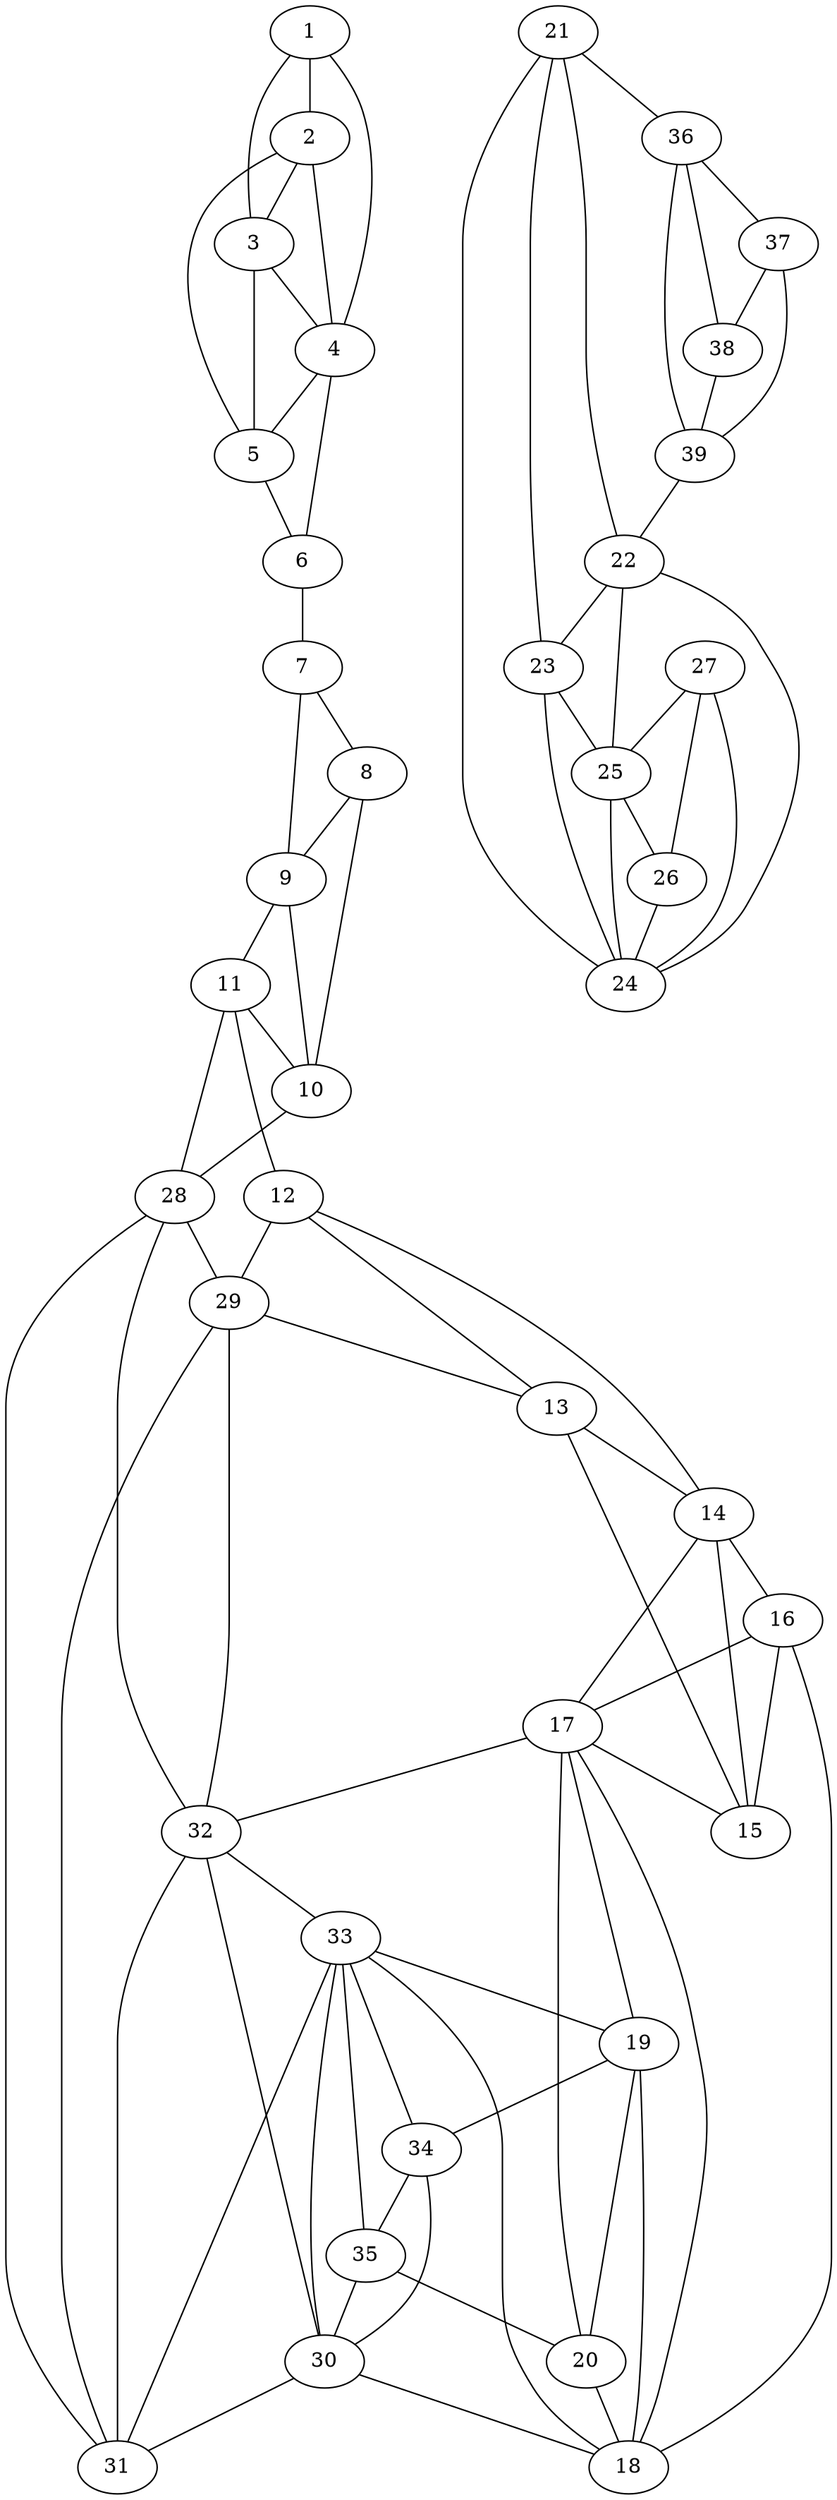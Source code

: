 graph pdb1fbv {
	1	 [aaLength=20,
		sequence=ILSRYEGKMETLGENEYFRV,
		type=0];
	2	 [aaLength=5,
		sequence=FMENL,
		type=0];
	1 -- 2	 [distance0="27.00557",
		frequency=1,
		type0=1];
	3	 [aaLength=20,
		sequence=TISLFKEGKERMYEENSQPR,
		type=0];
	1 -- 3	 [distance0="32.42227",
		frequency=1,
		type0=2];
	4	 [aaLength=7,
		sequence=LTKLSLI,
		type=0];
	1 -- 4	 [distance0="54.20936",
		frequency=1,
		type0=3];
	5	 [aaLength=25,
		sequence=FSHMLAELKGIFPSGLFQGDTFRIT,
		type=0];
	2 -- 5	 [distance0="41.29823",
		frequency=1,
		type0=3];
	2 -- 3	 [distance0="20.95524",
		distance1="6.0",
		frequency=2,
		type0=1,
		type1=4];
	3 -- 5	 [distance0="32.10777",
		frequency=1,
		type0=3];
	3 -- 4	 [distance0="23.80273",
		distance1="2.0",
		frequency=2,
		type0=2,
		type1=4];
	4 -- 2	 [distance0="42.14278",
		frequency=1,
		type0=3];
	4 -- 5	 [distance0="20.86142",
		distance1="0.0",
		frequency=2,
		type0=1,
		type1=5];
	6	 [aaLength=5,
		sequence=KADAA,
		type=0];
	5 -- 6	 [distance0="28.94578",
		distance1="0.0",
		frequency=2,
		type0=2,
		type1=5];
	6 -- 4	 [distance0="46.44532",
		frequency=1,
		type0=3];
	7	 [aaLength=25,
		sequence=RKAFGEKTIVPWKSFRQALHEVHPI,
		type=0];
	6 -- 7	 [distance0="16.37186",
		distance1="3.0",
		frequency=2,
		type0=1,
		type1=4];
	8	 [aaLength=4,
		sequence=SSGL,
		type=0];
	7 -- 8	 [distance0="32.77727",
		distance1="0.0",
		frequency=2,
		type0=2,
		type1=5];
	9	 [aaLength=5,
		sequence=AMALK,
		type=0];
	7 -- 9	 [distance0="33.67395",
		frequency=1,
		type0=3];
	8 -- 9	 [distance0="7.744806",
		distance1="1.0",
		frequency=2,
		type0=1,
		type1=4];
	10	 [aaLength=13,
		sequence=DLTCNDYISVFEF,
		type=0];
	8 -- 10	 [distance0="22.40457",
		frequency=1,
		type0=2];
	11	 [aaLength=12,
		sequence=FQPWSSLLRNWN,
		type=0];
	9 -- 11	 [distance0="33.5723",
		frequency=1,
		type0=3];
	10 -- 9	 [distance0="15.64622",
		frequency=1,
		type0=1];
	28	 [aaLength=3,
		sequence=TRL,
		type=1];
	10 -- 28	 [distance0="3.0",
		frequency=1,
		type0=4];
	11 -- 10	 [distance0="22.63579",
		frequency=1,
		type0=2];
	12	 [aaLength=13,
		sequence=VTHPGYMAFLTYD,
		type=0];
	11 -- 12	 [distance0="16.88966",
		distance1="3.0",
		frequency=2,
		type0=1,
		type1=4];
	13	 [aaLength=11,
		sequence=FIHKPGSYIFR,
		type=0];
	12 -- 13	 [distance0="26.56463",
		frequency=1,
		type0=2];
	14	 [aaLength=3,
		sequence=SCT,
		type=0];
	12 -- 14	 [distance0="36.86297",
		frequency=1,
		type0=3];
	29	 [aaLength=3,
		sequence=LQK,
		type=1];
	12 -- 29	 [distance0="5.0",
		frequency=1,
		type0=4];
	13 -- 14	 [distance0="14.0365",
		distance1="1.0",
		frequency=2,
		type0=1,
		type1=4];
	15	 [aaLength=10,
		sequence=RLGQWAIGYV,
		type=0];
	13 -- 15	 [distance0="20.11464",
		frequency=1,
		type0=2];
	14 -- 15	 [distance0="8.097459",
		distance1="0.0",
		frequency=2,
		type0=1,
		type1=5];
	16	 [aaLength=10,
		sequence=PHNKPLFQAL,
		type=0];
	14 -- 16	 [distance0="24.17103",
		frequency=1,
		type0=3];
	16 -- 15	 [distance0="20.18762",
		frequency=1,
		type0=2];
	17	 [aaLength=3,
		sequence=IDG,
		type=0];
	16 -- 17	 [distance0="14.76234",
		distance1="0.0",
		frequency=2,
		type0=1,
		type1=5];
	17 -- 14	 [distance0="36.85706",
		frequency=1,
		type0=3];
	17 -- 15	 [distance0="31.36187",
		frequency=1,
		type0=2];
	32	 [aaLength=6,
		sequence=FYLFPD,
		type=1];
	17 -- 32	 [distance0="4.0",
		frequency=1,
		type0=4];
	18	 [aaLength=12,
		sequence=ELYCEMGSTFQL,
		type=0];
	18 -- 16	 [distance0="51.17637",
		frequency=1,
		type0=3];
	18 -- 17	 [distance0="41.06462",
		frequency=1,
		type0=1];
	33	 [aaLength=2,
		sequence=AE,
		type=1];
	18 -- 33	 [distance0="4.0",
		frequency=1,
		type0=4];
	19	 [aaLength=10,
		sequence=ESEGQGCPFC,
		type=0];
	19 -- 17	 [distance0="82.40927",
		frequency=1,
		type0=3];
	19 -- 18	 [distance0="46.28686",
		frequency=1,
		type0=1];
	34	 [aaLength=2,
		sequence=vanDerWaals,
		type=1];
	19 -- 34	 [distance0="15.0",
		frequency=1,
		type0=4];
	20	 [aaLength=11,
		sequence=vanDerWaals,
		type=0];
	20 -- 17	 [distance0="125.7941",
		frequency=1,
		type0=3];
	20 -- 18	 [distance0="91.69531",
		frequency=1,
		type0=2];
	20 -- 19	 [distance0="46.73758",
		frequency=1,
		type0=1];
	21	 [aaLength=12,
		sequence=vanDerWaals,
		type=0];
	22	 [aaLength=5,
		sequence=vanDerWaals,
		type=0];
	21 -- 22	 [distance0="82.8887",
		frequency=1,
		type0=1];
	23	 [aaLength=6,
		sequence=vanDerWaals,
		type=0];
	21 -- 23	 [distance0="94.2011",
		frequency=1,
		type0=2];
	24	 [aaLength=6,
		sequence=vanDerWaals,
		type=0];
	21 -- 24	 [distance0="103.6123",
		frequency=1,
		type0=3];
	36	 [aaLength=5,
		sequence=vanDerWaals,
		type=1];
	21 -- 36	 [distance0="0.0",
		frequency=1,
		type0=4];
	25	 [aaLength=6,
		sequence=vanDerWaals,
		type=0];
	22 -- 25	 [distance0="42.99323",
		frequency=1,
		type0=3];
	22 -- 23	 [distance0="17.50656",
		distance1="0.0",
		frequency=2,
		type0=1,
		type1=4];
	22 -- 24	 [distance0="23.3567",
		frequency=1,
		type0=2];
	23 -- 25	 [distance0="38.72856",
		frequency=1,
		type0=3];
	23 -- 24	 [distance0="14.88359",
		distance1="0.0",
		frequency=2,
		type0=1,
		type1=4];
	25 -- 24	 [distance0="23.92069",
		frequency=1,
		type0=2];
	26	 [aaLength=8,
		sequence=vanDerWaals,
		type=0];
	25 -- 26	 [distance0="15.05883",
		distance1="0.0",
		frequency=2,
		type0=1,
		type1=4];
	26 -- 24	 [distance0="32.37263",
		frequency=1,
		type0=3];
	27	 [aaLength=6,
		sequence=vanDerWaals,
		type=0];
	27 -- 25	 [distance0="27.99012",
		frequency=1,
		type0=2];
	27 -- 24	 [distance0="37.41305",
		frequency=1,
		type0=3];
	27 -- 26	 [distance0="16.31385",
		frequency=1,
		type0=1];
	28 -- 11	 [distance0="0.0",
		frequency=1,
		type0=5];
	28 -- 29	 [distance0="36.0",
		frequency=1,
		type0=1];
	31	 [aaLength=6,
		sequence=LTGLCE,
		type=1];
	28 -- 31	 [distance0="104.0",
		frequency=1,
		type0=3];
	28 -- 32	 [distance0="91.0",
		frequency=1,
		type0=2];
	29 -- 13	 [distance0="0.0",
		frequency=1,
		type0=5];
	29 -- 31	 [distance0="68.0",
		frequency=1,
		type0=3];
	29 -- 32	 [distance0="55.0",
		frequency=1,
		type0=2];
	30	 [aaLength=4,
		sequence=HIKV,
		type=1];
	30 -- 18	 [distance0="5.0",
		frequency=1,
		type0=4];
	30 -- 31	 [distance0="11.0",
		frequency=1,
		type0=1];
	30 -- 32	 [distance0="24.0",
		frequency=1,
		type0=2];
	32 -- 31	 [distance0="13.0",
		distance1="7.0",
		frequency=2,
		type0=1,
		type1=4];
	32 -- 33	 [distance0="49.0",
		frequency=1,
		type0=3];
	33 -- 19	 [distance0="23.0",
		frequency=1,
		type0=4];
	33 -- 30	 [distance0="25.0",
		frequency=1,
		type0=1];
	33 -- 31	 [distance0="36.0",
		frequency=1,
		type0=2];
	34 -- 30	 [distance0="77.0",
		frequency=1,
		type0=3];
	34 -- 33	 [distance0="52.0",
		frequency=1,
		type0=2];
	35	 [aaLength=2,
		sequence=vanDerWaals,
		type=1];
	34 -- 35	 [distance0="8.0",
		distance1="0.0",
		frequency=2,
		type0=1,
		type1=4];
	35 -- 20	 [distance0="0.0",
		frequency=1,
		type0=5];
	35 -- 30	 [distance0="85.0",
		frequency=1,
		type0=3];
	35 -- 33	 [distance0="60.0",
		frequency=1,
		type0=2];
	37	 [aaLength=6,
		sequence=vanDerWaals,
		type=1];
	36 -- 37	 [distance0="12.0",
		distance1="0.0",
		frequency=2,
		type0=1,
		type1=4];
	38	 [aaLength=5,
		sequence=vanDerWaals,
		type=1];
	36 -- 38	 [distance0="30.0",
		frequency=1,
		type0=2];
	39	 [aaLength=4,
		sequence=vanDerWaals,
		type=1];
	36 -- 39	 [distance0="45.0",
		frequency=1,
		type0=3];
	37 -- 38	 [distance0="18.0",
		distance1="0.0",
		frequency=2,
		type0=2,
		type1=4];
	38 -- 39	 [distance0="15.0",
		distance1="0.0",
		frequency=2,
		type0=1,
		type1=4];
	39 -- 22	 [distance0="0.0",
		frequency=1,
		type0=4];
	39 -- 37	 [distance0="33.0",
		frequency=1,
		type0=2];
}
